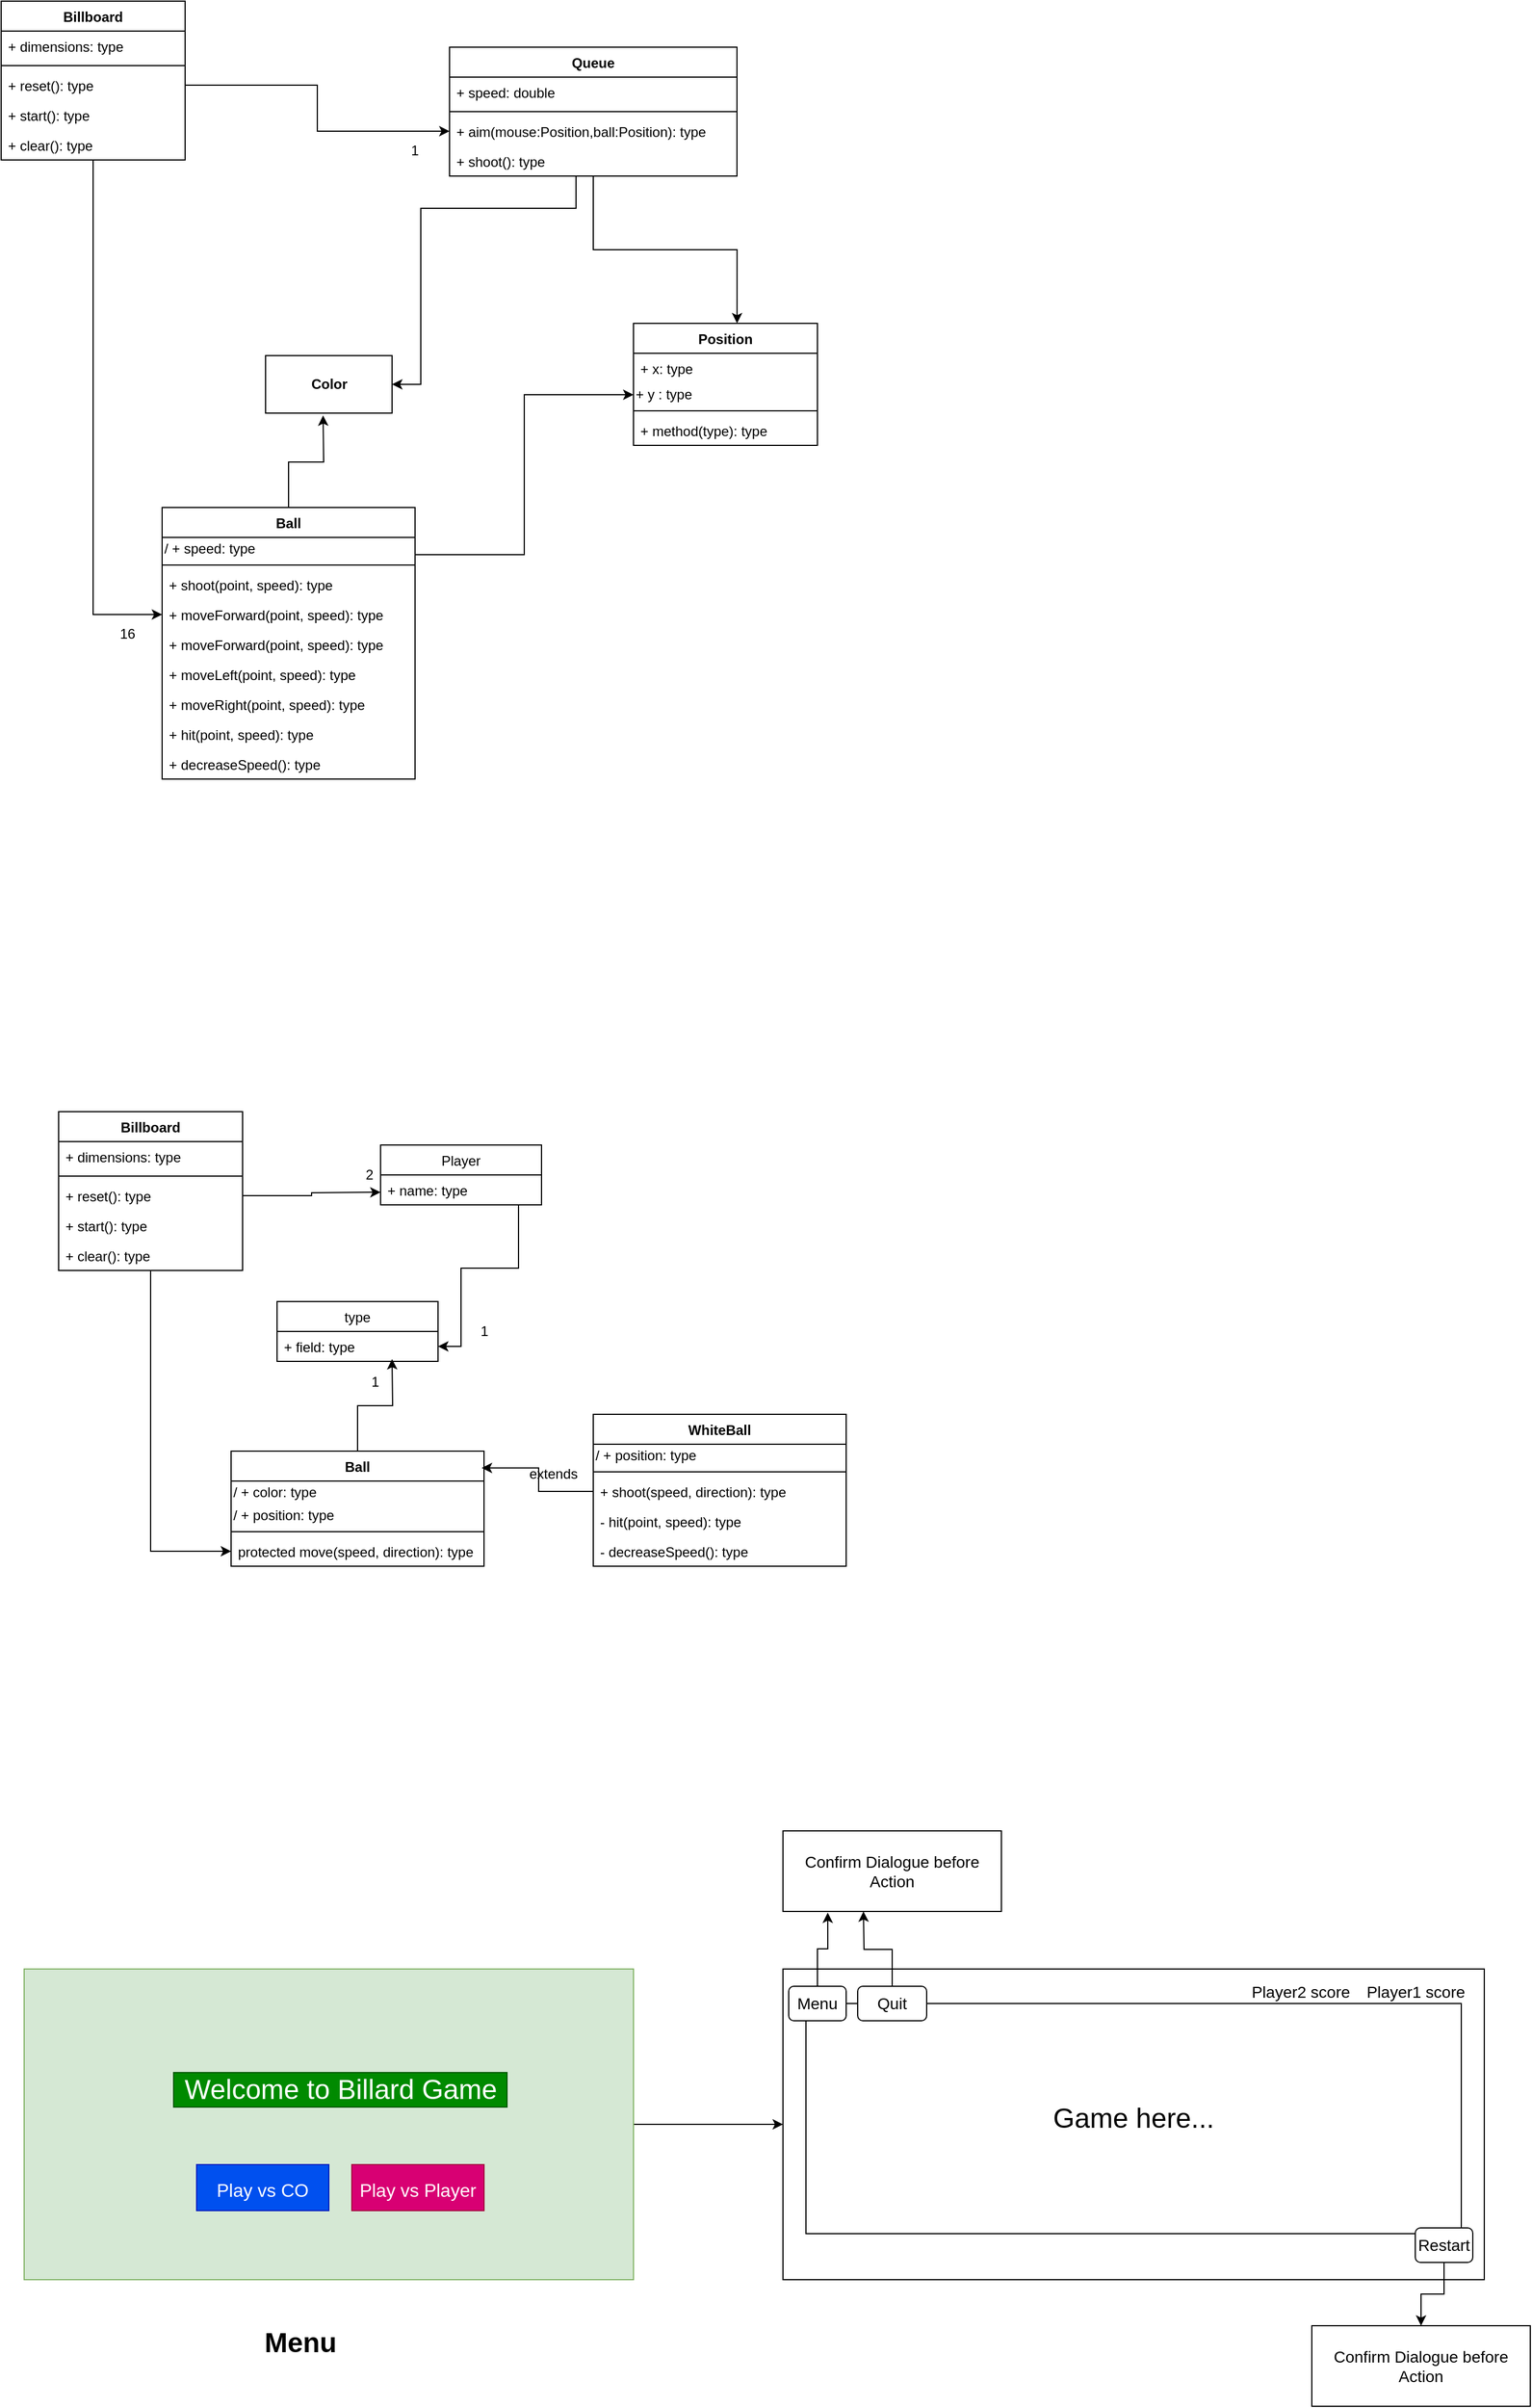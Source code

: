 <mxfile version="12.4.3" type="device" pages="1"><diagram id="BiT6Qse2HPPV9dIVEgkt" name="Page-1"><mxGraphModel dx="1422" dy="747" grid="1" gridSize="10" guides="1" tooltips="1" connect="1" arrows="1" fold="1" page="1" pageScale="1" pageWidth="850" pageHeight="1100" math="0" shadow="0"><root><mxCell id="0"/><mxCell id="1" parent="0"/><mxCell id="bXpqAv8fNdZPI3Pg2i3w-18" style="edgeStyle=orthogonalEdgeStyle;rounded=0;orthogonalLoop=1;jettySize=auto;html=1;entryX=0;entryY=0.5;entryDx=0;entryDy=0;" parent="1" source="eTl-JKkWDBYy7YKq2uqo-9" target="bXpqAv8fNdZPI3Pg2i3w-6" edge="1"><mxGeometry relative="1" as="geometry"/></mxCell><mxCell id="eTl-JKkWDBYy7YKq2uqo-9" value="Billboard" style="swimlane;fontStyle=1;align=center;verticalAlign=top;childLayout=stackLayout;horizontal=1;startSize=26;horizontalStack=0;resizeParent=1;resizeParentMax=0;resizeLast=0;collapsible=1;marginBottom=0;" parent="1" vertex="1"><mxGeometry x="100" y="90" width="160" height="138" as="geometry"/></mxCell><mxCell id="eTl-JKkWDBYy7YKq2uqo-10" value="+ dimensions: type" style="text;strokeColor=none;fillColor=none;align=left;verticalAlign=top;spacingLeft=4;spacingRight=4;overflow=hidden;rotatable=0;points=[[0,0.5],[1,0.5]];portConstraint=eastwest;" parent="eTl-JKkWDBYy7YKq2uqo-9" vertex="1"><mxGeometry y="26" width="160" height="26" as="geometry"/></mxCell><mxCell id="eTl-JKkWDBYy7YKq2uqo-11" value="" style="line;strokeWidth=1;fillColor=none;align=left;verticalAlign=middle;spacingTop=-1;spacingLeft=3;spacingRight=3;rotatable=0;labelPosition=right;points=[];portConstraint=eastwest;" parent="eTl-JKkWDBYy7YKq2uqo-9" vertex="1"><mxGeometry y="52" width="160" height="8" as="geometry"/></mxCell><mxCell id="eTl-JKkWDBYy7YKq2uqo-12" value="+ reset(): type" style="text;strokeColor=none;fillColor=none;align=left;verticalAlign=top;spacingLeft=4;spacingRight=4;overflow=hidden;rotatable=0;points=[[0,0.5],[1,0.5]];portConstraint=eastwest;" parent="eTl-JKkWDBYy7YKq2uqo-9" vertex="1"><mxGeometry y="60" width="160" height="26" as="geometry"/></mxCell><mxCell id="eTl-JKkWDBYy7YKq2uqo-25" value="+ start(): type" style="text;strokeColor=none;fillColor=none;align=left;verticalAlign=top;spacingLeft=4;spacingRight=4;overflow=hidden;rotatable=0;points=[[0,0.5],[1,0.5]];portConstraint=eastwest;" parent="eTl-JKkWDBYy7YKq2uqo-9" vertex="1"><mxGeometry y="86" width="160" height="26" as="geometry"/></mxCell><mxCell id="eTl-JKkWDBYy7YKq2uqo-26" value="+ clear(): type" style="text;strokeColor=none;fillColor=none;align=left;verticalAlign=top;spacingLeft=4;spacingRight=4;overflow=hidden;rotatable=0;points=[[0,0.5],[1,0.5]];portConstraint=eastwest;" parent="eTl-JKkWDBYy7YKq2uqo-9" vertex="1"><mxGeometry y="112" width="160" height="26" as="geometry"/></mxCell><mxCell id="bXpqAv8fNdZPI3Pg2i3w-16" style="edgeStyle=orthogonalEdgeStyle;rounded=0;orthogonalLoop=1;jettySize=auto;html=1;exitX=0.5;exitY=0;exitDx=0;exitDy=0;" parent="1" source="eTl-JKkWDBYy7YKq2uqo-13" edge="1"><mxGeometry relative="1" as="geometry"><mxPoint x="380" y="450" as="targetPoint"/></mxGeometry></mxCell><mxCell id="eTl-JKkWDBYy7YKq2uqo-13" value="Ball" style="swimlane;fontStyle=1;align=center;verticalAlign=top;childLayout=stackLayout;horizontal=1;startSize=26;horizontalStack=0;resizeParent=1;resizeParentMax=0;resizeLast=0;collapsible=1;marginBottom=0;" parent="1" vertex="1"><mxGeometry x="240" y="530" width="220" height="236" as="geometry"/></mxCell><mxCell id="PLrftOkvrQtNinY4A1MV-3" value="/ + speed: type" style="text;html=1;strokeColor=none;fillColor=none;align=left;verticalAlign=middle;whiteSpace=wrap;rounded=0;" parent="eTl-JKkWDBYy7YKq2uqo-13" vertex="1"><mxGeometry y="26" width="220" height="20" as="geometry"/></mxCell><mxCell id="eTl-JKkWDBYy7YKq2uqo-15" value="" style="line;strokeWidth=1;fillColor=none;align=left;verticalAlign=middle;spacingTop=-1;spacingLeft=3;spacingRight=3;rotatable=0;labelPosition=right;points=[];portConstraint=eastwest;" parent="eTl-JKkWDBYy7YKq2uqo-13" vertex="1"><mxGeometry y="46" width="220" height="8" as="geometry"/></mxCell><mxCell id="eTl-JKkWDBYy7YKq2uqo-16" value="+ shoot(point, speed): type&#10;" style="text;strokeColor=none;fillColor=none;align=left;verticalAlign=top;spacingLeft=4;spacingRight=4;overflow=hidden;rotatable=0;points=[[0,0.5],[1,0.5]];portConstraint=eastwest;" parent="eTl-JKkWDBYy7YKq2uqo-13" vertex="1"><mxGeometry y="54" width="220" height="26" as="geometry"/></mxCell><mxCell id="bXpqAv8fNdZPI3Pg2i3w-6" value="+ moveForward(point, speed): type&#10;" style="text;strokeColor=none;fillColor=none;align=left;verticalAlign=top;spacingLeft=4;spacingRight=4;overflow=hidden;rotatable=0;points=[[0,0.5],[1,0.5]];portConstraint=eastwest;" parent="eTl-JKkWDBYy7YKq2uqo-13" vertex="1"><mxGeometry y="80" width="220" height="26" as="geometry"/></mxCell><mxCell id="bXpqAv8fNdZPI3Pg2i3w-8" value="+ moveForward(point, speed): type&#10;" style="text;strokeColor=none;fillColor=none;align=left;verticalAlign=top;spacingLeft=4;spacingRight=4;overflow=hidden;rotatable=0;points=[[0,0.5],[1,0.5]];portConstraint=eastwest;" parent="eTl-JKkWDBYy7YKq2uqo-13" vertex="1"><mxGeometry y="106" width="220" height="26" as="geometry"/></mxCell><mxCell id="bXpqAv8fNdZPI3Pg2i3w-9" value="+ moveLeft(point, speed): type&#10;" style="text;strokeColor=none;fillColor=none;align=left;verticalAlign=top;spacingLeft=4;spacingRight=4;overflow=hidden;rotatable=0;points=[[0,0.5],[1,0.5]];portConstraint=eastwest;" parent="eTl-JKkWDBYy7YKq2uqo-13" vertex="1"><mxGeometry y="132" width="220" height="26" as="geometry"/></mxCell><mxCell id="bXpqAv8fNdZPI3Pg2i3w-10" value="+ moveRight(point, speed): type&#10;" style="text;strokeColor=none;fillColor=none;align=left;verticalAlign=top;spacingLeft=4;spacingRight=4;overflow=hidden;rotatable=0;points=[[0,0.5],[1,0.5]];portConstraint=eastwest;" parent="eTl-JKkWDBYy7YKq2uqo-13" vertex="1"><mxGeometry y="158" width="220" height="26" as="geometry"/></mxCell><mxCell id="bXpqAv8fNdZPI3Pg2i3w-11" value="+ hit(point, speed): type&#10;" style="text;strokeColor=none;fillColor=none;align=left;verticalAlign=top;spacingLeft=4;spacingRight=4;overflow=hidden;rotatable=0;points=[[0,0.5],[1,0.5]];portConstraint=eastwest;" parent="eTl-JKkWDBYy7YKq2uqo-13" vertex="1"><mxGeometry y="184" width="220" height="26" as="geometry"/></mxCell><mxCell id="bXpqAv8fNdZPI3Pg2i3w-12" value="+ decreaseSpeed(): type&#10;" style="text;strokeColor=none;fillColor=none;align=left;verticalAlign=top;spacingLeft=4;spacingRight=4;overflow=hidden;rotatable=0;points=[[0,0.5],[1,0.5]];portConstraint=eastwest;" parent="eTl-JKkWDBYy7YKq2uqo-13" vertex="1"><mxGeometry y="210" width="220" height="26" as="geometry"/></mxCell><mxCell id="bXpqAv8fNdZPI3Pg2i3w-23" style="edgeStyle=orthogonalEdgeStyle;rounded=0;orthogonalLoop=1;jettySize=auto;html=1;entryX=1;entryY=0.5;entryDx=0;entryDy=0;" parent="1" source="eTl-JKkWDBYy7YKq2uqo-21" target="PLrftOkvrQtNinY4A1MV-16" edge="1"><mxGeometry relative="1" as="geometry"><Array as="points"><mxPoint x="600" y="270"/><mxPoint x="465" y="270"/><mxPoint x="465" y="423"/></Array></mxGeometry></mxCell><mxCell id="bXpqAv8fNdZPI3Pg2i3w-24" style="edgeStyle=orthogonalEdgeStyle;rounded=0;orthogonalLoop=1;jettySize=auto;html=1;entryX=0.563;entryY=0;entryDx=0;entryDy=0;entryPerimeter=0;" parent="1" source="eTl-JKkWDBYy7YKq2uqo-21" target="PLrftOkvrQtNinY4A1MV-4" edge="1"><mxGeometry relative="1" as="geometry"/></mxCell><mxCell id="eTl-JKkWDBYy7YKq2uqo-21" value="Queue" style="swimlane;fontStyle=1;align=center;verticalAlign=top;childLayout=stackLayout;horizontal=1;startSize=26;horizontalStack=0;resizeParent=1;resizeParentMax=0;resizeLast=0;collapsible=1;marginBottom=0;" parent="1" vertex="1"><mxGeometry x="490" y="130" width="250" height="112" as="geometry"/></mxCell><mxCell id="bXpqAv8fNdZPI3Pg2i3w-2" value="+ speed: double" style="text;strokeColor=none;fillColor=none;align=left;verticalAlign=top;spacingLeft=4;spacingRight=4;overflow=hidden;rotatable=0;points=[[0,0.5],[1,0.5]];portConstraint=eastwest;" parent="eTl-JKkWDBYy7YKq2uqo-21" vertex="1"><mxGeometry y="26" width="250" height="26" as="geometry"/></mxCell><mxCell id="eTl-JKkWDBYy7YKq2uqo-23" value="" style="line;strokeWidth=1;fillColor=none;align=left;verticalAlign=middle;spacingTop=-1;spacingLeft=3;spacingRight=3;rotatable=0;labelPosition=right;points=[];portConstraint=eastwest;" parent="eTl-JKkWDBYy7YKq2uqo-21" vertex="1"><mxGeometry y="52" width="250" height="8" as="geometry"/></mxCell><mxCell id="eTl-JKkWDBYy7YKq2uqo-24" value="+ aim(mouse:Position,ball:Position): type" style="text;strokeColor=none;fillColor=none;align=left;verticalAlign=top;spacingLeft=4;spacingRight=4;overflow=hidden;rotatable=0;points=[[0,0.5],[1,0.5]];portConstraint=eastwest;" parent="eTl-JKkWDBYy7YKq2uqo-21" vertex="1"><mxGeometry y="60" width="250" height="26" as="geometry"/></mxCell><mxCell id="PLrftOkvrQtNinY4A1MV-20" value="+ shoot(): type" style="text;strokeColor=none;fillColor=none;align=left;verticalAlign=top;spacingLeft=4;spacingRight=4;overflow=hidden;rotatable=0;points=[[0,0.5],[1,0.5]];portConstraint=eastwest;" parent="eTl-JKkWDBYy7YKq2uqo-21" vertex="1"><mxGeometry y="86" width="250" height="26" as="geometry"/></mxCell><mxCell id="PLrftOkvrQtNinY4A1MV-4" value="Position" style="swimlane;fontStyle=1;align=center;verticalAlign=top;childLayout=stackLayout;horizontal=1;startSize=26;horizontalStack=0;resizeParent=1;resizeParentMax=0;resizeLast=0;collapsible=1;marginBottom=0;" parent="1" vertex="1"><mxGeometry x="650" y="370" width="160" height="106" as="geometry"/></mxCell><mxCell id="PLrftOkvrQtNinY4A1MV-5" value="+ x: type" style="text;strokeColor=none;fillColor=none;align=left;verticalAlign=top;spacingLeft=4;spacingRight=4;overflow=hidden;rotatable=0;points=[[0,0.5],[1,0.5]];portConstraint=eastwest;" parent="PLrftOkvrQtNinY4A1MV-4" vertex="1"><mxGeometry y="26" width="160" height="26" as="geometry"/></mxCell><mxCell id="PLrftOkvrQtNinY4A1MV-8" value="+ y : type" style="text;html=1;strokeColor=none;fillColor=none;align=left;verticalAlign=middle;whiteSpace=wrap;rounded=0;" parent="PLrftOkvrQtNinY4A1MV-4" vertex="1"><mxGeometry y="52" width="160" height="20" as="geometry"/></mxCell><mxCell id="PLrftOkvrQtNinY4A1MV-6" value="" style="line;strokeWidth=1;fillColor=none;align=left;verticalAlign=middle;spacingTop=-1;spacingLeft=3;spacingRight=3;rotatable=0;labelPosition=right;points=[];portConstraint=eastwest;" parent="PLrftOkvrQtNinY4A1MV-4" vertex="1"><mxGeometry y="72" width="160" height="8" as="geometry"/></mxCell><mxCell id="PLrftOkvrQtNinY4A1MV-7" value="+ method(type): type" style="text;strokeColor=none;fillColor=none;align=left;verticalAlign=top;spacingLeft=4;spacingRight=4;overflow=hidden;rotatable=0;points=[[0,0.5],[1,0.5]];portConstraint=eastwest;" parent="PLrftOkvrQtNinY4A1MV-4" vertex="1"><mxGeometry y="80" width="160" height="26" as="geometry"/></mxCell><mxCell id="PLrftOkvrQtNinY4A1MV-16" value="&lt;b&gt;Color&lt;/b&gt;" style="html=1;" parent="1" vertex="1"><mxGeometry x="330" y="398" width="110" height="50" as="geometry"/></mxCell><mxCell id="bXpqAv8fNdZPI3Pg2i3w-4" style="edgeStyle=orthogonalEdgeStyle;rounded=0;orthogonalLoop=1;jettySize=auto;html=1;exitX=1;exitY=0.75;exitDx=0;exitDy=0;entryX=0;entryY=0.5;entryDx=0;entryDy=0;" parent="1" source="PLrftOkvrQtNinY4A1MV-3" target="PLrftOkvrQtNinY4A1MV-8" edge="1"><mxGeometry relative="1" as="geometry"/></mxCell><mxCell id="bXpqAv8fNdZPI3Pg2i3w-19" value="16" style="text;html=1;strokeColor=none;fillColor=none;align=center;verticalAlign=middle;whiteSpace=wrap;rounded=0;" parent="1" vertex="1"><mxGeometry x="190" y="630" width="40" height="20" as="geometry"/></mxCell><mxCell id="bXpqAv8fNdZPI3Pg2i3w-21" style="edgeStyle=orthogonalEdgeStyle;rounded=0;orthogonalLoop=1;jettySize=auto;html=1;exitX=1;exitY=0.5;exitDx=0;exitDy=0;entryX=0;entryY=0.5;entryDx=0;entryDy=0;" parent="1" source="eTl-JKkWDBYy7YKq2uqo-12" target="eTl-JKkWDBYy7YKq2uqo-24" edge="1"><mxGeometry relative="1" as="geometry"/></mxCell><mxCell id="bXpqAv8fNdZPI3Pg2i3w-22" value="1" style="text;html=1;strokeColor=none;fillColor=none;align=center;verticalAlign=middle;whiteSpace=wrap;rounded=0;" parent="1" vertex="1"><mxGeometry x="440" y="210" width="40" height="20" as="geometry"/></mxCell><mxCell id="bVrt9JsR7Utsh7PJLR2_-61" style="edgeStyle=orthogonalEdgeStyle;rounded=0;orthogonalLoop=1;jettySize=auto;html=1;entryX=0;entryY=0.5;entryDx=0;entryDy=0;" parent="1" source="bVrt9JsR7Utsh7PJLR2_-62" target="bVrt9JsR7Utsh7PJLR2_-73" edge="1"><mxGeometry relative="1" as="geometry"/></mxCell><mxCell id="bVrt9JsR7Utsh7PJLR2_-62" value="Billboard" style="swimlane;fontStyle=1;align=center;verticalAlign=top;childLayout=stackLayout;horizontal=1;startSize=26;horizontalStack=0;resizeParent=1;resizeParentMax=0;resizeLast=0;collapsible=1;marginBottom=0;" parent="1" vertex="1"><mxGeometry x="150" y="1055" width="160" height="138" as="geometry"/></mxCell><mxCell id="bVrt9JsR7Utsh7PJLR2_-63" value="+ dimensions: type" style="text;strokeColor=none;fillColor=none;align=left;verticalAlign=top;spacingLeft=4;spacingRight=4;overflow=hidden;rotatable=0;points=[[0,0.5],[1,0.5]];portConstraint=eastwest;" parent="bVrt9JsR7Utsh7PJLR2_-62" vertex="1"><mxGeometry y="26" width="160" height="26" as="geometry"/></mxCell><mxCell id="bVrt9JsR7Utsh7PJLR2_-64" value="" style="line;strokeWidth=1;fillColor=none;align=left;verticalAlign=middle;spacingTop=-1;spacingLeft=3;spacingRight=3;rotatable=0;labelPosition=right;points=[];portConstraint=eastwest;" parent="bVrt9JsR7Utsh7PJLR2_-62" vertex="1"><mxGeometry y="52" width="160" height="8" as="geometry"/></mxCell><mxCell id="bVrt9JsR7Utsh7PJLR2_-65" value="+ reset(): type" style="text;strokeColor=none;fillColor=none;align=left;verticalAlign=top;spacingLeft=4;spacingRight=4;overflow=hidden;rotatable=0;points=[[0,0.5],[1,0.5]];portConstraint=eastwest;" parent="bVrt9JsR7Utsh7PJLR2_-62" vertex="1"><mxGeometry y="60" width="160" height="26" as="geometry"/></mxCell><mxCell id="bVrt9JsR7Utsh7PJLR2_-66" value="+ start(): type" style="text;strokeColor=none;fillColor=none;align=left;verticalAlign=top;spacingLeft=4;spacingRight=4;overflow=hidden;rotatable=0;points=[[0,0.5],[1,0.5]];portConstraint=eastwest;" parent="bVrt9JsR7Utsh7PJLR2_-62" vertex="1"><mxGeometry y="86" width="160" height="26" as="geometry"/></mxCell><mxCell id="bVrt9JsR7Utsh7PJLR2_-67" value="+ clear(): type" style="text;strokeColor=none;fillColor=none;align=left;verticalAlign=top;spacingLeft=4;spacingRight=4;overflow=hidden;rotatable=0;points=[[0,0.5],[1,0.5]];portConstraint=eastwest;" parent="bVrt9JsR7Utsh7PJLR2_-62" vertex="1"><mxGeometry y="112" width="160" height="26" as="geometry"/></mxCell><mxCell id="bVrt9JsR7Utsh7PJLR2_-68" style="edgeStyle=orthogonalEdgeStyle;rounded=0;orthogonalLoop=1;jettySize=auto;html=1;exitX=0.5;exitY=0;exitDx=0;exitDy=0;" parent="1" source="bVrt9JsR7Utsh7PJLR2_-69" edge="1"><mxGeometry relative="1" as="geometry"><mxPoint x="440" y="1270" as="targetPoint"/></mxGeometry></mxCell><mxCell id="bVrt9JsR7Utsh7PJLR2_-69" value="Ball" style="swimlane;fontStyle=1;align=center;verticalAlign=top;childLayout=stackLayout;horizontal=1;startSize=26;horizontalStack=0;resizeParent=1;resizeParentMax=0;resizeLast=0;collapsible=1;marginBottom=0;" parent="1" vertex="1"><mxGeometry x="300" y="1350" width="220" height="100" as="geometry"/></mxCell><mxCell id="bVrt9JsR7Utsh7PJLR2_-70" value="/ + color: type" style="text;html=1;strokeColor=none;fillColor=none;align=left;verticalAlign=middle;whiteSpace=wrap;rounded=0;" parent="bVrt9JsR7Utsh7PJLR2_-69" vertex="1"><mxGeometry y="26" width="220" height="20" as="geometry"/></mxCell><mxCell id="bVrt9JsR7Utsh7PJLR2_-109" value="/ + position: type" style="text;html=1;strokeColor=none;fillColor=none;align=left;verticalAlign=middle;whiteSpace=wrap;rounded=0;" parent="bVrt9JsR7Utsh7PJLR2_-69" vertex="1"><mxGeometry y="46" width="220" height="20" as="geometry"/></mxCell><mxCell id="bVrt9JsR7Utsh7PJLR2_-71" value="" style="line;strokeWidth=1;fillColor=none;align=left;verticalAlign=middle;spacingTop=-1;spacingLeft=3;spacingRight=3;rotatable=0;labelPosition=right;points=[];portConstraint=eastwest;" parent="bVrt9JsR7Utsh7PJLR2_-69" vertex="1"><mxGeometry y="66" width="220" height="8" as="geometry"/></mxCell><mxCell id="bVrt9JsR7Utsh7PJLR2_-73" value="protected move(speed, direction): type&#10;" style="text;strokeColor=none;fillColor=none;align=left;verticalAlign=top;spacingLeft=4;spacingRight=4;overflow=hidden;rotatable=0;points=[[0,0.5],[1,0.5]];portConstraint=eastwest;" parent="bVrt9JsR7Utsh7PJLR2_-69" vertex="1"><mxGeometry y="74" width="220" height="26" as="geometry"/></mxCell><mxCell id="bVrt9JsR7Utsh7PJLR2_-91" value="type" style="swimlane;fontStyle=0;childLayout=stackLayout;horizontal=1;startSize=26;fillColor=none;horizontalStack=0;resizeParent=1;resizeParentMax=0;resizeLast=0;collapsible=1;marginBottom=0;" parent="1" vertex="1"><mxGeometry x="340" y="1220" width="140" height="52" as="geometry"/></mxCell><mxCell id="bVrt9JsR7Utsh7PJLR2_-92" value="+ field: type" style="text;strokeColor=none;fillColor=none;align=left;verticalAlign=top;spacingLeft=4;spacingRight=4;overflow=hidden;rotatable=0;points=[[0,0.5],[1,0.5]];portConstraint=eastwest;" parent="bVrt9JsR7Utsh7PJLR2_-91" vertex="1"><mxGeometry y="26" width="140" height="26" as="geometry"/></mxCell><mxCell id="bVrt9JsR7Utsh7PJLR2_-96" value="WhiteBall" style="swimlane;fontStyle=1;align=center;verticalAlign=top;childLayout=stackLayout;horizontal=1;startSize=26;horizontalStack=0;resizeParent=1;resizeParentMax=0;resizeLast=0;collapsible=1;marginBottom=0;" parent="1" vertex="1"><mxGeometry x="615" y="1318" width="220" height="132" as="geometry"/></mxCell><mxCell id="bVrt9JsR7Utsh7PJLR2_-119" value="/ + position: type" style="text;html=1;strokeColor=none;fillColor=none;align=left;verticalAlign=middle;whiteSpace=wrap;rounded=0;" parent="bVrt9JsR7Utsh7PJLR2_-96" vertex="1"><mxGeometry y="26" width="220" height="20" as="geometry"/></mxCell><mxCell id="bVrt9JsR7Utsh7PJLR2_-98" value="" style="line;strokeWidth=1;fillColor=none;align=left;verticalAlign=middle;spacingTop=-1;spacingLeft=3;spacingRight=3;rotatable=0;labelPosition=right;points=[];portConstraint=eastwest;" parent="bVrt9JsR7Utsh7PJLR2_-96" vertex="1"><mxGeometry y="46" width="220" height="8" as="geometry"/></mxCell><mxCell id="bVrt9JsR7Utsh7PJLR2_-99" value="+ shoot(speed, direction): type&#10;" style="text;strokeColor=none;fillColor=none;align=left;verticalAlign=top;spacingLeft=4;spacingRight=4;overflow=hidden;rotatable=0;points=[[0,0.5],[1,0.5]];portConstraint=eastwest;" parent="bVrt9JsR7Utsh7PJLR2_-96" vertex="1"><mxGeometry y="54" width="220" height="26" as="geometry"/></mxCell><mxCell id="bVrt9JsR7Utsh7PJLR2_-104" value="- hit(point, speed): type&#10;" style="text;strokeColor=none;fillColor=none;align=left;verticalAlign=top;spacingLeft=4;spacingRight=4;overflow=hidden;rotatable=0;points=[[0,0.5],[1,0.5]];portConstraint=eastwest;" parent="bVrt9JsR7Utsh7PJLR2_-96" vertex="1"><mxGeometry y="80" width="220" height="26" as="geometry"/></mxCell><mxCell id="bVrt9JsR7Utsh7PJLR2_-105" value="- decreaseSpeed(): type&#10;" style="text;strokeColor=none;fillColor=none;align=left;verticalAlign=top;spacingLeft=4;spacingRight=4;overflow=hidden;rotatable=0;points=[[0,0.5],[1,0.5]];portConstraint=eastwest;" parent="bVrt9JsR7Utsh7PJLR2_-96" vertex="1"><mxGeometry y="106" width="220" height="26" as="geometry"/></mxCell><mxCell id="bVrt9JsR7Utsh7PJLR2_-108" value="extends" style="text;html=1;align=center;verticalAlign=middle;resizable=0;points=[];;autosize=1;" parent="1" vertex="1"><mxGeometry x="550" y="1360" width="60" height="20" as="geometry"/></mxCell><mxCell id="bVrt9JsR7Utsh7PJLR2_-121" value="Player" style="swimlane;fontStyle=0;childLayout=stackLayout;horizontal=1;startSize=26;fillColor=none;horizontalStack=0;resizeParent=1;resizeParentMax=0;resizeLast=0;collapsible=1;marginBottom=0;" parent="1" vertex="1"><mxGeometry x="430" y="1084" width="140" height="52" as="geometry"/></mxCell><mxCell id="bVrt9JsR7Utsh7PJLR2_-122" value="+ name: type" style="text;strokeColor=none;fillColor=none;align=left;verticalAlign=top;spacingLeft=4;spacingRight=4;overflow=hidden;rotatable=0;points=[[0,0.5],[1,0.5]];portConstraint=eastwest;" parent="bVrt9JsR7Utsh7PJLR2_-121" vertex="1"><mxGeometry y="26" width="140" height="26" as="geometry"/></mxCell><mxCell id="bVrt9JsR7Utsh7PJLR2_-125" style="edgeStyle=orthogonalEdgeStyle;rounded=0;orthogonalLoop=1;jettySize=auto;html=1;entryX=0;entryY=0.5;entryDx=0;entryDy=0;" parent="1" source="bVrt9JsR7Utsh7PJLR2_-65" edge="1"><mxGeometry relative="1" as="geometry"><mxPoint x="430" y="1125" as="targetPoint"/></mxGeometry></mxCell><mxCell id="bVrt9JsR7Utsh7PJLR2_-126" value="1" style="text;html=1;align=center;verticalAlign=middle;resizable=0;points=[];;autosize=1;" parent="1" vertex="1"><mxGeometry x="415" y="1280" width="20" height="20" as="geometry"/></mxCell><mxCell id="bVrt9JsR7Utsh7PJLR2_-127" value="2" style="text;html=1;align=center;verticalAlign=middle;resizable=0;points=[];;autosize=1;" parent="1" vertex="1"><mxGeometry x="410" y="1100" width="20" height="20" as="geometry"/></mxCell><mxCell id="bVrt9JsR7Utsh7PJLR2_-128" style="edgeStyle=orthogonalEdgeStyle;rounded=0;orthogonalLoop=1;jettySize=auto;html=1;entryX=0.991;entryY=0.146;entryDx=0;entryDy=0;entryPerimeter=0;" parent="1" source="bVrt9JsR7Utsh7PJLR2_-99" target="bVrt9JsR7Utsh7PJLR2_-69" edge="1"><mxGeometry relative="1" as="geometry"/></mxCell><mxCell id="bVrt9JsR7Utsh7PJLR2_-133" style="edgeStyle=orthogonalEdgeStyle;rounded=0;orthogonalLoop=1;jettySize=auto;html=1;entryX=1;entryY=0.5;entryDx=0;entryDy=0;" parent="1" source="bVrt9JsR7Utsh7PJLR2_-122" target="bVrt9JsR7Utsh7PJLR2_-92" edge="1"><mxGeometry relative="1" as="geometry"><Array as="points"><mxPoint x="550" y="1191"/><mxPoint x="500" y="1191"/><mxPoint x="500" y="1259"/></Array></mxGeometry></mxCell><mxCell id="bVrt9JsR7Utsh7PJLR2_-134" value="1" style="text;html=1;align=center;verticalAlign=middle;resizable=0;points=[];;autosize=1;" parent="1" vertex="1"><mxGeometry x="510" y="1236" width="20" height="20" as="geometry"/></mxCell><mxCell id="C1V0cV66OVVW3W8XUq5w-7" style="edgeStyle=orthogonalEdgeStyle;rounded=0;orthogonalLoop=1;jettySize=auto;html=1;fontSize=24;" edge="1" parent="1" source="C1V0cV66OVVW3W8XUq5w-1"><mxGeometry relative="1" as="geometry"><mxPoint x="780" y="1935" as="targetPoint"/></mxGeometry></mxCell><mxCell id="C1V0cV66OVVW3W8XUq5w-1" value="" style="rounded=0;whiteSpace=wrap;html=1;fillColor=#d5e8d4;strokeColor=#82b366;" vertex="1" parent="1"><mxGeometry x="120" y="1800" width="530" height="270" as="geometry"/></mxCell><mxCell id="C1V0cV66OVVW3W8XUq5w-2" value="Menu" style="text;html=1;align=center;verticalAlign=middle;resizable=0;points=[];;autosize=1;fontSize=24;fontStyle=1" vertex="1" parent="1"><mxGeometry x="320" y="2110" width="80" height="30" as="geometry"/></mxCell><mxCell id="C1V0cV66OVVW3W8XUq5w-3" value="&lt;font style=&quot;font-size: 16px&quot;&gt;Play vs CO&lt;/font&gt;" style="rounded=0;whiteSpace=wrap;html=1;fontSize=24;fillColor=#0050ef;strokeColor=#001DBC;fontColor=#ffffff;" vertex="1" parent="1"><mxGeometry x="270" y="1970" width="115" height="40" as="geometry"/></mxCell><mxCell id="C1V0cV66OVVW3W8XUq5w-5" value="Welcome to Billard Game" style="text;html=1;align=center;verticalAlign=middle;resizable=0;points=[];;autosize=1;fontSize=24;fillColor=#008a00;strokeColor=#005700;fontColor=#ffffff;" vertex="1" parent="1"><mxGeometry x="250" y="1890" width="290" height="30" as="geometry"/></mxCell><mxCell id="C1V0cV66OVVW3W8XUq5w-6" value="&lt;font style=&quot;font-size: 16px&quot;&gt;Play vs Player&lt;/font&gt;" style="rounded=0;whiteSpace=wrap;html=1;fontSize=24;fillColor=#d80073;strokeColor=#A50040;fontColor=#ffffff;" vertex="1" parent="1"><mxGeometry x="405" y="1970" width="115" height="40" as="geometry"/></mxCell><mxCell id="C1V0cV66OVVW3W8XUq5w-9" value="" style="rounded=0;whiteSpace=wrap;html=1;fontSize=24;" vertex="1" parent="1"><mxGeometry x="780" y="1800" width="610" height="270" as="geometry"/></mxCell><mxCell id="C1V0cV66OVVW3W8XUq5w-10" value="Game here..." style="rounded=0;whiteSpace=wrap;html=1;fontSize=24;" vertex="1" parent="1"><mxGeometry x="800" y="1830" width="570" height="200" as="geometry"/></mxCell><mxCell id="C1V0cV66OVVW3W8XUq5w-20" style="edgeStyle=orthogonalEdgeStyle;rounded=0;orthogonalLoop=1;jettySize=auto;html=1;fontSize=14;" edge="1" parent="1" source="C1V0cV66OVVW3W8XUq5w-11" target="C1V0cV66OVVW3W8XUq5w-19"><mxGeometry relative="1" as="geometry"/></mxCell><mxCell id="C1V0cV66OVVW3W8XUq5w-11" value="Restart" style="rounded=1;whiteSpace=wrap;html=1;fontSize=14;" vertex="1" parent="1"><mxGeometry x="1330" y="2025" width="50" height="30" as="geometry"/></mxCell><mxCell id="C1V0cV66OVVW3W8XUq5w-15" style="edgeStyle=orthogonalEdgeStyle;rounded=0;orthogonalLoop=1;jettySize=auto;html=1;fontSize=14;" edge="1" parent="1" source="C1V0cV66OVVW3W8XUq5w-14"><mxGeometry relative="1" as="geometry"><mxPoint x="850" y="1750" as="targetPoint"/></mxGeometry></mxCell><mxCell id="C1V0cV66OVVW3W8XUq5w-14" value="Quit" style="rounded=1;whiteSpace=wrap;html=1;fontSize=14;" vertex="1" parent="1"><mxGeometry x="845" y="1815" width="60" height="30" as="geometry"/></mxCell><mxCell id="C1V0cV66OVVW3W8XUq5w-16" value="Confirm Dialogue before Action" style="rounded=0;whiteSpace=wrap;html=1;fontSize=14;" vertex="1" parent="1"><mxGeometry x="780" y="1680" width="190" height="70" as="geometry"/></mxCell><mxCell id="C1V0cV66OVVW3W8XUq5w-18" style="edgeStyle=orthogonalEdgeStyle;rounded=0;orthogonalLoop=1;jettySize=auto;html=1;entryX=0.205;entryY=1.014;entryDx=0;entryDy=0;entryPerimeter=0;fontSize=14;" edge="1" parent="1" source="C1V0cV66OVVW3W8XUq5w-17" target="C1V0cV66OVVW3W8XUq5w-16"><mxGeometry relative="1" as="geometry"/></mxCell><mxCell id="C1V0cV66OVVW3W8XUq5w-17" value="Menu" style="rounded=1;whiteSpace=wrap;html=1;fontSize=14;" vertex="1" parent="1"><mxGeometry x="785" y="1815" width="50" height="30" as="geometry"/></mxCell><mxCell id="C1V0cV66OVVW3W8XUq5w-19" value="Confirm Dialogue before Action" style="rounded=0;whiteSpace=wrap;html=1;fontSize=14;" vertex="1" parent="1"><mxGeometry x="1240" y="2110" width="190" height="70" as="geometry"/></mxCell><mxCell id="C1V0cV66OVVW3W8XUq5w-21" value="Player1 score" style="text;html=1;align=center;verticalAlign=middle;resizable=0;points=[];;autosize=1;fontSize=14;" vertex="1" parent="1"><mxGeometry x="1280" y="1810" width="100" height="20" as="geometry"/></mxCell><mxCell id="C1V0cV66OVVW3W8XUq5w-22" value="Player2 score" style="text;html=1;align=center;verticalAlign=middle;resizable=0;points=[];;autosize=1;fontSize=14;" vertex="1" parent="1"><mxGeometry x="1180" y="1810" width="100" height="20" as="geometry"/></mxCell></root></mxGraphModel></diagram></mxfile>